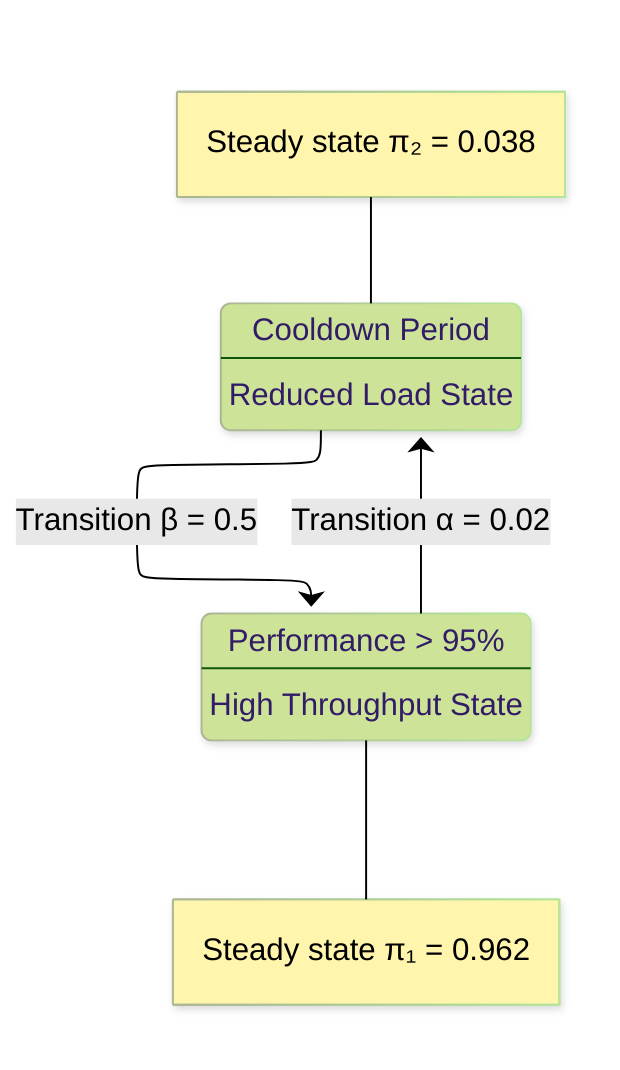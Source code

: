 ---
config:
  theme: forest
  look: neo
  layout: elk
---
stateDiagram-v2
    Active --> Backoff: Transition α = 0.02
    Backoff --> Active: Transition β = 0.5
    
    Active: Performance > 95%
    Active: High Throughput State
    Backoff: Cooldown Period
    Backoff: Reduced Load State
    
    note right of Active
        Steady state π₁ = 0.962
    end note
    
    note left of Backoff
        Steady state π₂ = 0.038
    end note